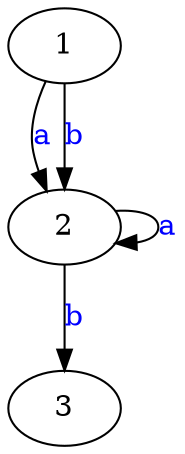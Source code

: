 digraph G {
	"1"->"2"[ label=<<font color="blue">a</font>> ];
	"1"->"2"[ label=<<font color="blue">b</font>> ];
	"2"->"2"[ label=<<font color="blue">a</font>> ];
	"2"->"3"[ label=<<font color="blue">b</font>> ];
	"1";
	"2";
	"3";

}
